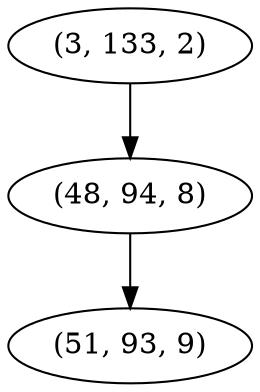 digraph tree {
    "(3, 133, 2)";
    "(48, 94, 8)";
    "(51, 93, 9)";
    "(3, 133, 2)" -> "(48, 94, 8)";
    "(48, 94, 8)" -> "(51, 93, 9)";
}
